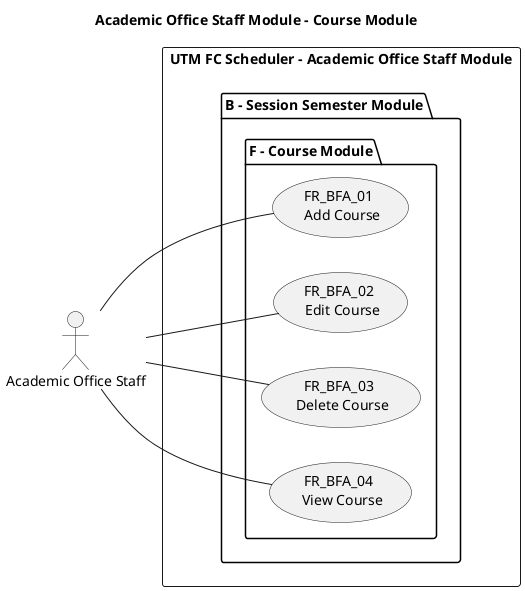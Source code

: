 @startuml Academic Office Staff Module - Course Module

title Academic Office Staff Module - Course Module
left to right direction

' Use case ID format: FR_BBC_00
' FR: Functional Requirement
' A: Module. A for End-User, B for Academic Office Staff
' B: Sub-module
' C: Sub-module group
' 00: Use case number


' Actors
"Academic Office Staff" as AOS

' Use Cases
rectangle "UTM FC Scheduler - Academic Office Staff Module" {
package "B - Session Semester Module" {
    package "F - Course Module" {
        usecase (FR_BFA_01 \n Add Course) as FR_BFA_01
        usecase (FR_BFA_02 \n Edit Course) as FR_BFA_02
        usecase (FR_BFA_03 \n Delete Course) as FR_BFA_03
        usecase (FR_BFA_04 \n View Course) as FR_BFA_04
    }
}
}

' Associations

AOS -- FR_BFA_01
AOS -- FR_BFA_02
AOS -- FR_BFA_03
AOS -- FR_BFA_04

@enduml
